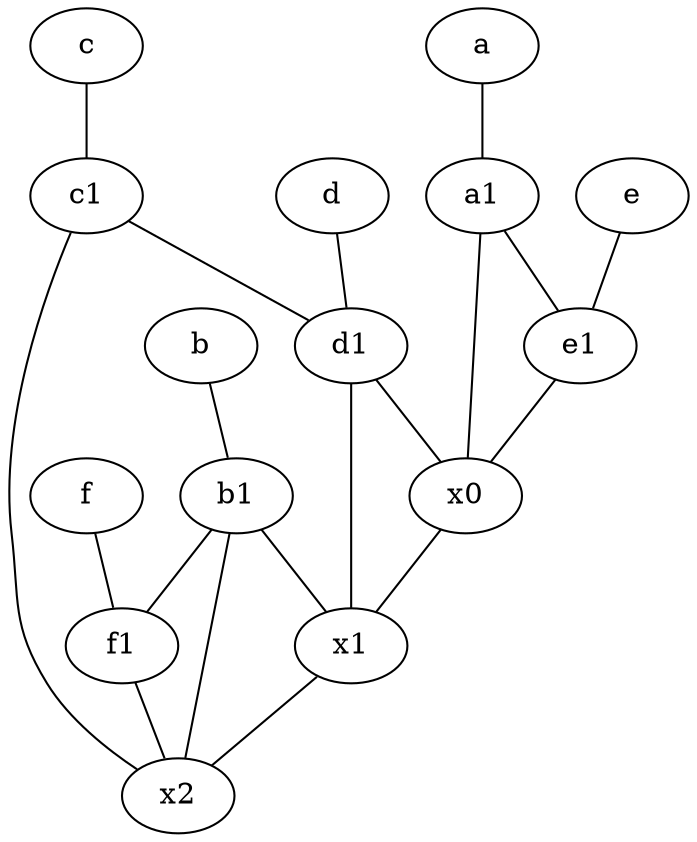 graph {
	node [labelfontsize=50]
	d [labelfontsize=50 pos="2,5!"]
	a1 [labelfontsize=50 pos="8,3!"]
	f [labelfontsize=50 pos="3,9!"]
	e1 [labelfontsize=50 pos="7,7!"]
	e [labelfontsize=50 pos="7,9!"]
	c1 [labelfontsize=50 pos="4.5,3!"]
	a [labelfontsize=50 pos="8,2!"]
	x2 [labelfontsize=50]
	c [labelfontsize=50 pos="4.5,2!"]
	f1 [labelfontsize=50 pos="3,8!"]
	x1 [labelfontsize=50]
	b [labelfontsize=50 pos="10,4!"]
	d1 [labelfontsize=50 pos="3,5!"]
	x0 [labelfontsize=50]
	b1 [labelfontsize=50 pos="9,4!"]
	d -- d1
	x1 -- x2
	a1 -- e1
	d1 -- x0
	f -- f1
	b1 -- f1
	c1 -- d1
	x0 -- x1
	d1 -- x1
	e1 -- x0
	b1 -- x1
	e -- e1
	b1 -- x2
	f1 -- x2
	a -- a1
	c -- c1
	c1 -- x2
	a1 -- x0
	b -- b1
}
